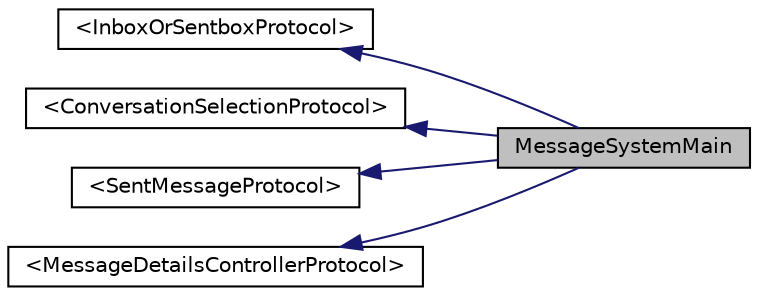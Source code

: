 digraph G
{
  edge [fontname="Helvetica",fontsize="10",labelfontname="Helvetica",labelfontsize="10"];
  node [fontname="Helvetica",fontsize="10",shape=record];
  rankdir="LR";
  Node1 [label="MessageSystemMain",height=0.2,width=0.4,color="black", fillcolor="grey75", style="filled" fontcolor="black"];
  Node2 -> Node1 [dir="back",color="midnightblue",fontsize="10",style="solid",fontname="Helvetica"];
  Node2 [label="\<InboxOrSentboxProtocol\>",height=0.2,width=0.4,color="black", fillcolor="white", style="filled",URL="$protocol_inbox_or_sentbox_protocol-p.html"];
  Node3 -> Node1 [dir="back",color="midnightblue",fontsize="10",style="solid",fontname="Helvetica"];
  Node3 [label="\<ConversationSelectionProtocol\>",height=0.2,width=0.4,color="black", fillcolor="white", style="filled",URL="$protocol_conversation_selection_protocol-p.html"];
  Node4 -> Node1 [dir="back",color="midnightblue",fontsize="10",style="solid",fontname="Helvetica"];
  Node4 [label="\<SentMessageProtocol\>",height=0.2,width=0.4,color="black", fillcolor="white", style="filled",URL="$protocol_sent_message_protocol-p.html"];
  Node5 -> Node1 [dir="back",color="midnightblue",fontsize="10",style="solid",fontname="Helvetica"];
  Node5 [label="\<MessageDetailsControllerProtocol\>",height=0.2,width=0.4,color="black", fillcolor="white", style="filled",URL="$protocol_message_details_controller_protocol-p.html"];
}
